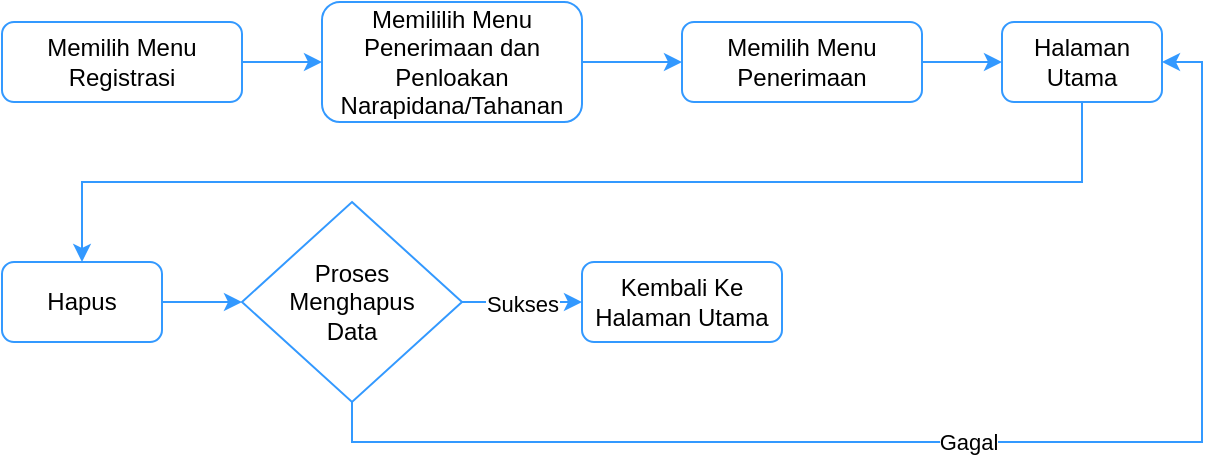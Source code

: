 <mxfile version="14.1.8" type="device"><diagram id="e4DohSE9eQfpE8W4Xw9n" name="Page-1"><mxGraphModel dx="852" dy="486" grid="1" gridSize="10" guides="1" tooltips="1" connect="1" arrows="1" fold="1" page="1" pageScale="1" pageWidth="827" pageHeight="1169" math="0" shadow="0"><root><mxCell id="0"/><mxCell id="1" parent="0"/><mxCell id="mg5LxWMsWWCeW08p8DOs-1" style="edgeStyle=orthogonalEdgeStyle;rounded=0;orthogonalLoop=1;jettySize=auto;html=1;exitX=1;exitY=0.5;exitDx=0;exitDy=0;strokeColor=#3399FF;" edge="1" parent="1" source="mg5LxWMsWWCeW08p8DOs-2" target="mg5LxWMsWWCeW08p8DOs-5"><mxGeometry relative="1" as="geometry"/></mxCell><mxCell id="mg5LxWMsWWCeW08p8DOs-2" value="Hapus" style="rounded=1;whiteSpace=wrap;html=1;strokeColor=#3399FF;" vertex="1" parent="1"><mxGeometry y="1160" width="80" height="40" as="geometry"/></mxCell><mxCell id="mg5LxWMsWWCeW08p8DOs-3" value="Sukses" style="edgeStyle=orthogonalEdgeStyle;rounded=0;orthogonalLoop=1;jettySize=auto;html=1;exitX=1;exitY=0.5;exitDx=0;exitDy=0;entryX=0;entryY=0.5;entryDx=0;entryDy=0;strokeColor=#3399FF;" edge="1" parent="1" source="mg5LxWMsWWCeW08p8DOs-5"><mxGeometry relative="1" as="geometry"><mxPoint x="290" y="1180" as="targetPoint"/></mxGeometry></mxCell><mxCell id="mg5LxWMsWWCeW08p8DOs-4" value="Gagal" style="edgeStyle=orthogonalEdgeStyle;rounded=0;orthogonalLoop=1;jettySize=auto;html=1;exitX=0.5;exitY=1;exitDx=0;exitDy=0;entryX=1;entryY=0.5;entryDx=0;entryDy=0;strokeColor=#3399FF;" edge="1" parent="1" source="mg5LxWMsWWCeW08p8DOs-5" target="mg5LxWMsWWCeW08p8DOs-14"><mxGeometry relative="1" as="geometry"/></mxCell><mxCell id="mg5LxWMsWWCeW08p8DOs-5" value="Proses&lt;br&gt;Menghapus&lt;br&gt;Data" style="rhombus;whiteSpace=wrap;html=1;strokeColor=#3399FF;" vertex="1" parent="1"><mxGeometry x="120" y="1130" width="110" height="100" as="geometry"/></mxCell><mxCell id="mg5LxWMsWWCeW08p8DOs-6" value="Kembali Ke Halaman Utama" style="rounded=1;whiteSpace=wrap;html=1;strokeColor=#3399FF;" vertex="1" parent="1"><mxGeometry x="290" y="1160" width="100" height="40" as="geometry"/></mxCell><mxCell id="mg5LxWMsWWCeW08p8DOs-7" style="edgeStyle=orthogonalEdgeStyle;rounded=0;orthogonalLoop=1;jettySize=auto;html=1;exitX=1;exitY=0.5;exitDx=0;exitDy=0;entryX=0;entryY=0.5;entryDx=0;entryDy=0;strokeColor=#3399FF;" edge="1" parent="1" source="mg5LxWMsWWCeW08p8DOs-8" target="mg5LxWMsWWCeW08p8DOs-10"><mxGeometry relative="1" as="geometry"/></mxCell><mxCell id="mg5LxWMsWWCeW08p8DOs-8" value="Memilih Menu Registrasi" style="rounded=1;whiteSpace=wrap;html=1;strokeColor=#3399FF;" vertex="1" parent="1"><mxGeometry y="1040" width="120" height="40" as="geometry"/></mxCell><mxCell id="mg5LxWMsWWCeW08p8DOs-9" style="edgeStyle=orthogonalEdgeStyle;rounded=0;orthogonalLoop=1;jettySize=auto;html=1;exitX=1;exitY=0.5;exitDx=0;exitDy=0;strokeColor=#3399FF;" edge="1" parent="1" source="mg5LxWMsWWCeW08p8DOs-10" target="mg5LxWMsWWCeW08p8DOs-12"><mxGeometry relative="1" as="geometry"/></mxCell><mxCell id="mg5LxWMsWWCeW08p8DOs-10" value="Memililih Menu Penerimaan dan Penloakan Narapidana/Tahanan" style="rounded=1;whiteSpace=wrap;html=1;strokeColor=#3399FF;" vertex="1" parent="1"><mxGeometry x="160" y="1030" width="130" height="60" as="geometry"/></mxCell><mxCell id="mg5LxWMsWWCeW08p8DOs-11" style="edgeStyle=orthogonalEdgeStyle;rounded=0;orthogonalLoop=1;jettySize=auto;html=1;exitX=1;exitY=0.5;exitDx=0;exitDy=0;strokeColor=#3399FF;" edge="1" parent="1" source="mg5LxWMsWWCeW08p8DOs-12" target="mg5LxWMsWWCeW08p8DOs-14"><mxGeometry relative="1" as="geometry"/></mxCell><mxCell id="mg5LxWMsWWCeW08p8DOs-12" value="Memilih Menu Penerimaan" style="rounded=1;whiteSpace=wrap;html=1;strokeColor=#3399FF;" vertex="1" parent="1"><mxGeometry x="340" y="1040" width="120" height="40" as="geometry"/></mxCell><mxCell id="mg5LxWMsWWCeW08p8DOs-13" style="edgeStyle=orthogonalEdgeStyle;rounded=0;orthogonalLoop=1;jettySize=auto;html=1;exitX=0.5;exitY=1;exitDx=0;exitDy=0;entryX=0.5;entryY=0;entryDx=0;entryDy=0;strokeColor=#3399FF;" edge="1" parent="1" source="mg5LxWMsWWCeW08p8DOs-14" target="mg5LxWMsWWCeW08p8DOs-2"><mxGeometry relative="1" as="geometry"/></mxCell><mxCell id="mg5LxWMsWWCeW08p8DOs-14" value="Halaman Utama" style="rounded=1;whiteSpace=wrap;html=1;strokeColor=#3399FF;" vertex="1" parent="1"><mxGeometry x="500" y="1040" width="80" height="40" as="geometry"/></mxCell></root></mxGraphModel></diagram></mxfile>